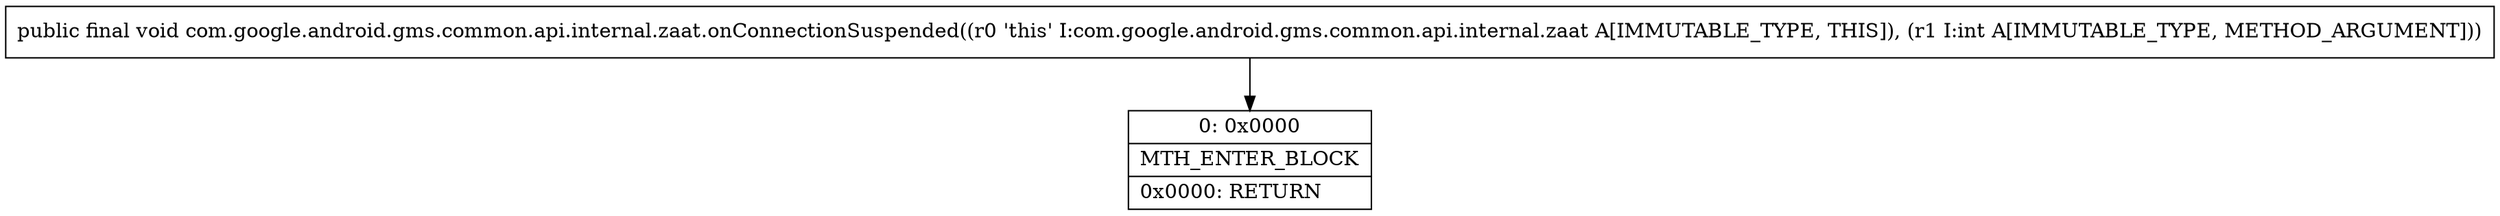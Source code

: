 digraph "CFG forcom.google.android.gms.common.api.internal.zaat.onConnectionSuspended(I)V" {
Node_0 [shape=record,label="{0\:\ 0x0000|MTH_ENTER_BLOCK\l|0x0000: RETURN   \l}"];
MethodNode[shape=record,label="{public final void com.google.android.gms.common.api.internal.zaat.onConnectionSuspended((r0 'this' I:com.google.android.gms.common.api.internal.zaat A[IMMUTABLE_TYPE, THIS]), (r1 I:int A[IMMUTABLE_TYPE, METHOD_ARGUMENT])) }"];
MethodNode -> Node_0;
}

